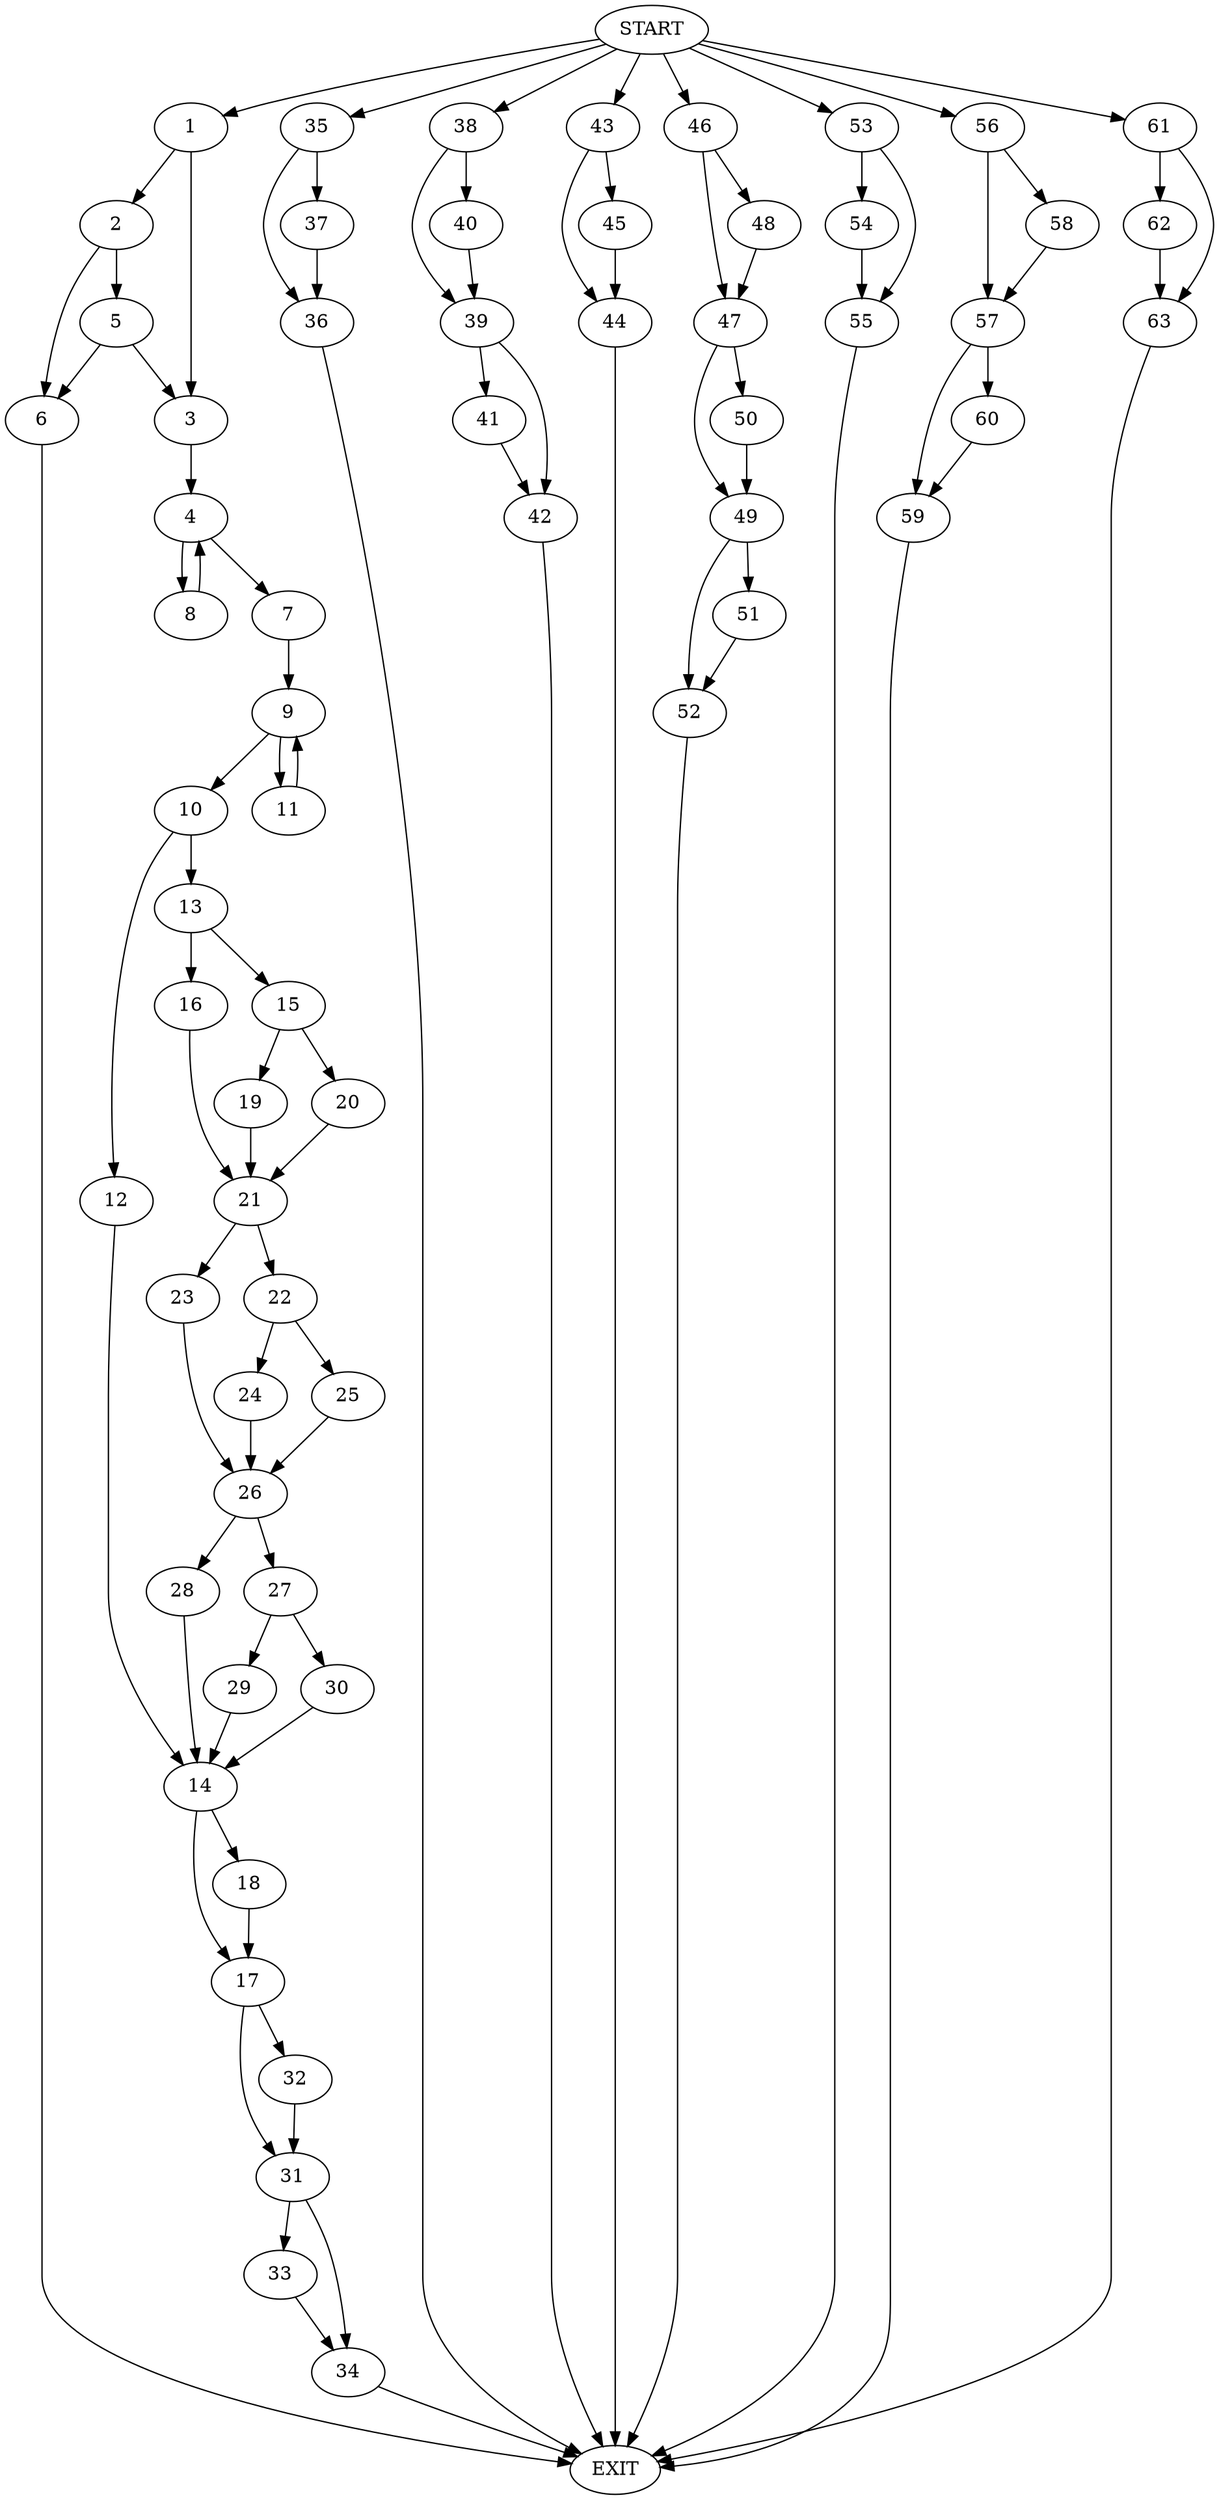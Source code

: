 digraph {
0 [label="START"]
64 [label="EXIT"]
0 -> 1
1 -> 2
1 -> 3
3 -> 4
2 -> 5
2 -> 6
6 -> 64
5 -> 3
5 -> 6
4 -> 7
4 -> 8
7 -> 9
8 -> 4
9 -> 10
9 -> 11
10 -> 12
10 -> 13
11 -> 9
12 -> 14
13 -> 15
13 -> 16
14 -> 17
14 -> 18
15 -> 19
15 -> 20
16 -> 21
21 -> 22
21 -> 23
20 -> 21
19 -> 21
22 -> 24
22 -> 25
23 -> 26
26 -> 27
26 -> 28
25 -> 26
24 -> 26
28 -> 14
27 -> 29
27 -> 30
29 -> 14
30 -> 14
18 -> 17
17 -> 31
17 -> 32
31 -> 33
31 -> 34
32 -> 31
34 -> 64
33 -> 34
0 -> 35
35 -> 36
35 -> 37
37 -> 36
36 -> 64
0 -> 38
38 -> 39
38 -> 40
40 -> 39
39 -> 41
39 -> 42
41 -> 42
42 -> 64
0 -> 43
43 -> 44
43 -> 45
45 -> 44
44 -> 64
0 -> 46
46 -> 47
46 -> 48
47 -> 49
47 -> 50
48 -> 47
50 -> 49
49 -> 51
49 -> 52
52 -> 64
51 -> 52
0 -> 53
53 -> 54
53 -> 55
54 -> 55
55 -> 64
0 -> 56
56 -> 57
56 -> 58
57 -> 59
57 -> 60
58 -> 57
60 -> 59
59 -> 64
0 -> 61
61 -> 62
61 -> 63
63 -> 64
62 -> 63
}
